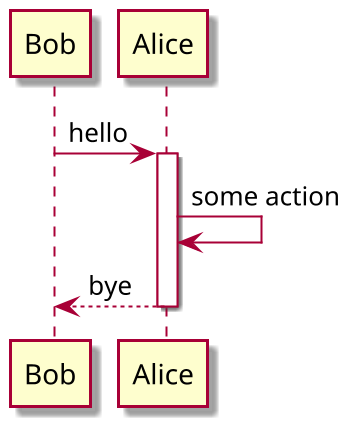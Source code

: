 @startuml Return
skin rose
scale 2
/'
Command return generates a return message with optional text label.
The return point is that which caused the most recent life-line activation.
The syntax is return label where label if provided is any string acceptable for conventional messages.
'/
Bob -> Alice : hello
activate Alice
Alice -> Alice : some action
return bye
@enduml
